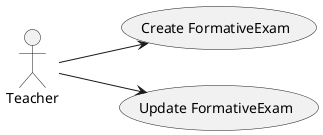 @startuml
left to right direction
actor Teacher
usecase "Create FormativeExam" as UC1
usecase "Update FormativeExam" as UC2
Teacher --> UC1
Teacher --> UC2
@enduml
